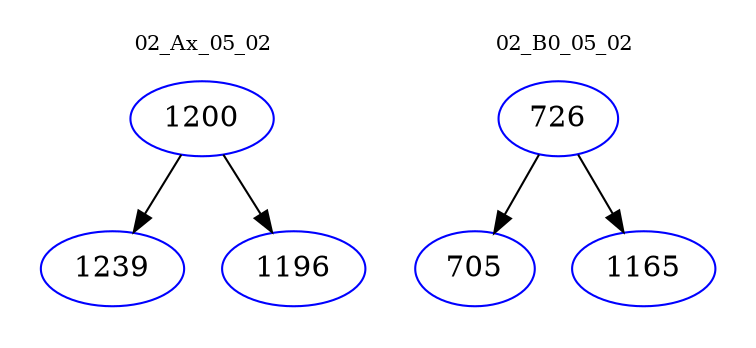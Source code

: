 digraph{
subgraph cluster_0 {
color = white
label = "02_Ax_05_02";
fontsize=10;
T0_1200 [label="1200", color="blue"]
T0_1200 -> T0_1239 [color="black"]
T0_1239 [label="1239", color="blue"]
T0_1200 -> T0_1196 [color="black"]
T0_1196 [label="1196", color="blue"]
}
subgraph cluster_1 {
color = white
label = "02_B0_05_02";
fontsize=10;
T1_726 [label="726", color="blue"]
T1_726 -> T1_705 [color="black"]
T1_705 [label="705", color="blue"]
T1_726 -> T1_1165 [color="black"]
T1_1165 [label="1165", color="blue"]
}
}
